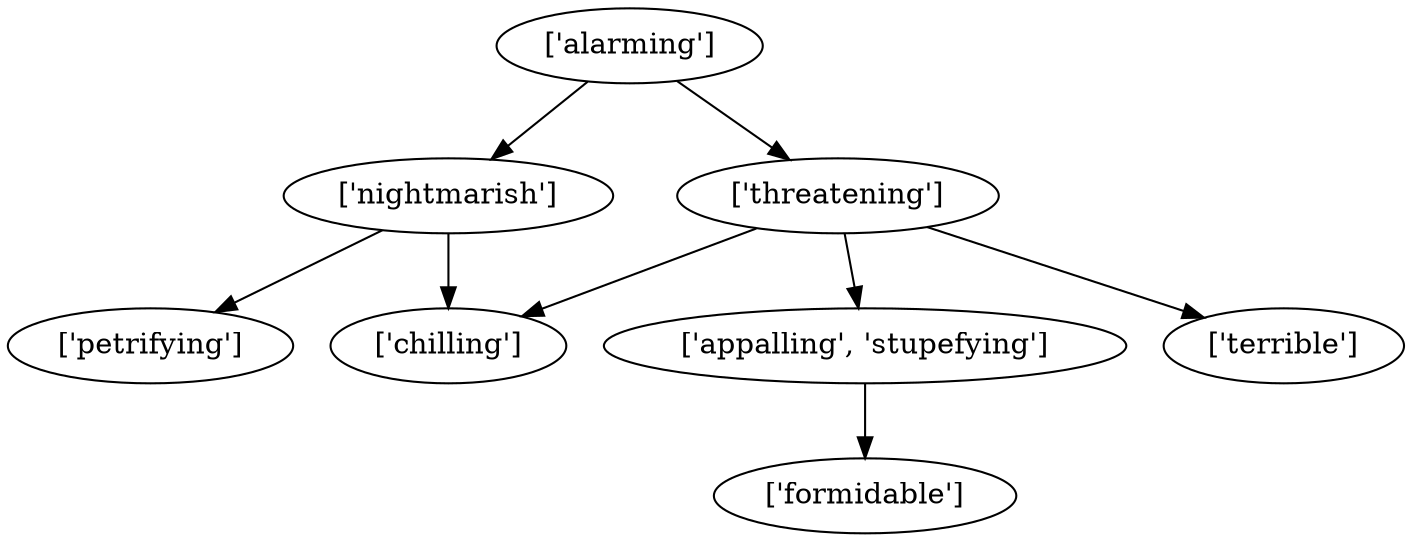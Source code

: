 strict digraph  {
	"['appalling', 'stupefying']" -> "['formidable']";
	"['alarming']" -> "['nightmarish']";
	"['alarming']" -> "['threatening']";
	"['nightmarish']" -> "['petrifying']";
	"['nightmarish']" -> "['chilling']";
	"['threatening']" -> "['appalling', 'stupefying']";
	"['threatening']" -> "['chilling']";
	"['threatening']" -> "['terrible']";
}
